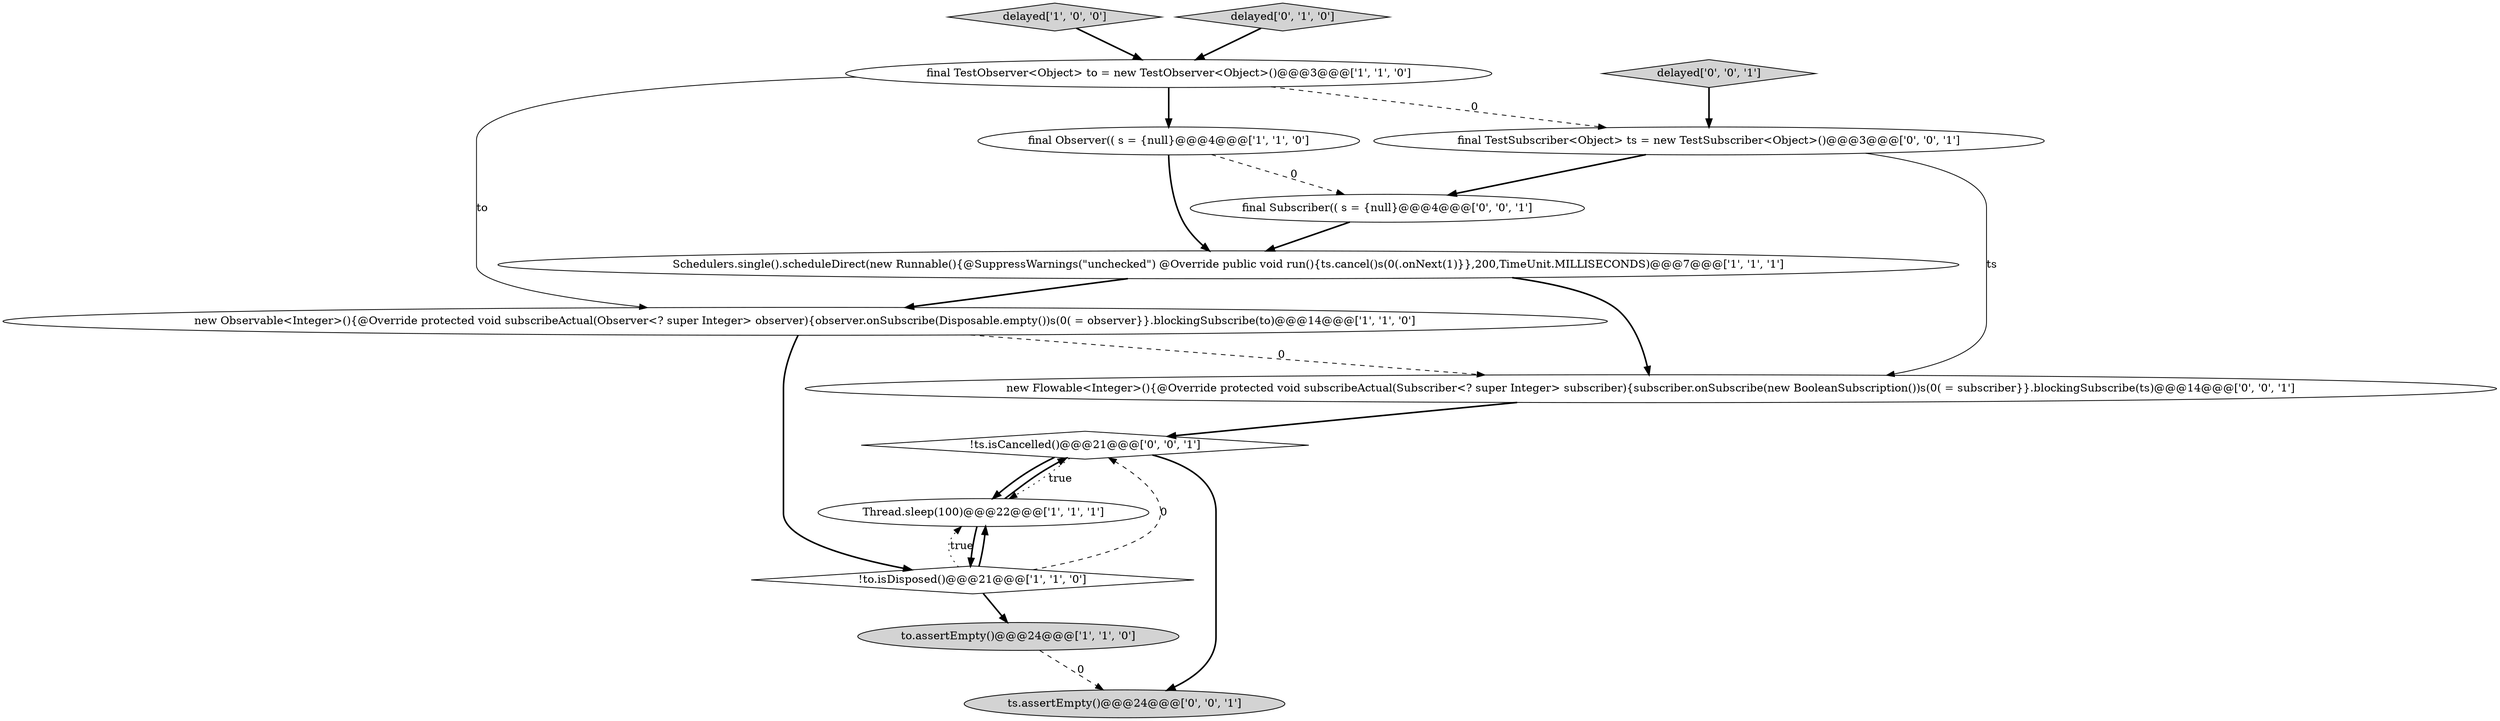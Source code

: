 digraph {
1 [style = filled, label = "Schedulers.single().scheduleDirect(new Runnable(){@SuppressWarnings(\"unchecked\") @Override public void run(){ts.cancel()s(0(.onNext(1)}},200,TimeUnit.MILLISECONDS)@@@7@@@['1', '1', '1']", fillcolor = white, shape = ellipse image = "AAA0AAABBB1BBB"];
10 [style = filled, label = "!ts.isCancelled()@@@21@@@['0', '0', '1']", fillcolor = white, shape = diamond image = "AAA0AAABBB3BBB"];
12 [style = filled, label = "final TestSubscriber<Object> ts = new TestSubscriber<Object>()@@@3@@@['0', '0', '1']", fillcolor = white, shape = ellipse image = "AAA0AAABBB3BBB"];
0 [style = filled, label = "to.assertEmpty()@@@24@@@['1', '1', '0']", fillcolor = lightgray, shape = ellipse image = "AAA0AAABBB1BBB"];
7 [style = filled, label = "delayed['1', '0', '0']", fillcolor = lightgray, shape = diamond image = "AAA0AAABBB1BBB"];
8 [style = filled, label = "delayed['0', '1', '0']", fillcolor = lightgray, shape = diamond image = "AAA0AAABBB2BBB"];
14 [style = filled, label = "delayed['0', '0', '1']", fillcolor = lightgray, shape = diamond image = "AAA0AAABBB3BBB"];
2 [style = filled, label = "final Observer(( s = {null}@@@4@@@['1', '1', '0']", fillcolor = white, shape = ellipse image = "AAA0AAABBB1BBB"];
4 [style = filled, label = "Thread.sleep(100)@@@22@@@['1', '1', '1']", fillcolor = white, shape = ellipse image = "AAA0AAABBB1BBB"];
6 [style = filled, label = "final TestObserver<Object> to = new TestObserver<Object>()@@@3@@@['1', '1', '0']", fillcolor = white, shape = ellipse image = "AAA0AAABBB1BBB"];
13 [style = filled, label = "final Subscriber(( s = {null}@@@4@@@['0', '0', '1']", fillcolor = white, shape = ellipse image = "AAA0AAABBB3BBB"];
11 [style = filled, label = "ts.assertEmpty()@@@24@@@['0', '0', '1']", fillcolor = lightgray, shape = ellipse image = "AAA0AAABBB3BBB"];
5 [style = filled, label = "!to.isDisposed()@@@21@@@['1', '1', '0']", fillcolor = white, shape = diamond image = "AAA0AAABBB1BBB"];
9 [style = filled, label = "new Flowable<Integer>(){@Override protected void subscribeActual(Subscriber<? super Integer> subscriber){subscriber.onSubscribe(new BooleanSubscription())s(0( = subscriber}}.blockingSubscribe(ts)@@@14@@@['0', '0', '1']", fillcolor = white, shape = ellipse image = "AAA0AAABBB3BBB"];
3 [style = filled, label = "new Observable<Integer>(){@Override protected void subscribeActual(Observer<? super Integer> observer){observer.onSubscribe(Disposable.empty())s(0( = observer}}.blockingSubscribe(to)@@@14@@@['1', '1', '0']", fillcolor = white, shape = ellipse image = "AAA0AAABBB1BBB"];
6->3 [style = solid, label="to"];
1->9 [style = bold, label=""];
4->5 [style = bold, label=""];
7->6 [style = bold, label=""];
5->4 [style = dotted, label="true"];
14->12 [style = bold, label=""];
10->11 [style = bold, label=""];
8->6 [style = bold, label=""];
3->5 [style = bold, label=""];
5->4 [style = bold, label=""];
6->2 [style = bold, label=""];
12->13 [style = bold, label=""];
6->12 [style = dashed, label="0"];
5->0 [style = bold, label=""];
1->3 [style = bold, label=""];
0->11 [style = dashed, label="0"];
10->4 [style = dotted, label="true"];
10->4 [style = bold, label=""];
2->1 [style = bold, label=""];
13->1 [style = bold, label=""];
4->10 [style = bold, label=""];
5->10 [style = dashed, label="0"];
12->9 [style = solid, label="ts"];
3->9 [style = dashed, label="0"];
2->13 [style = dashed, label="0"];
9->10 [style = bold, label=""];
}

